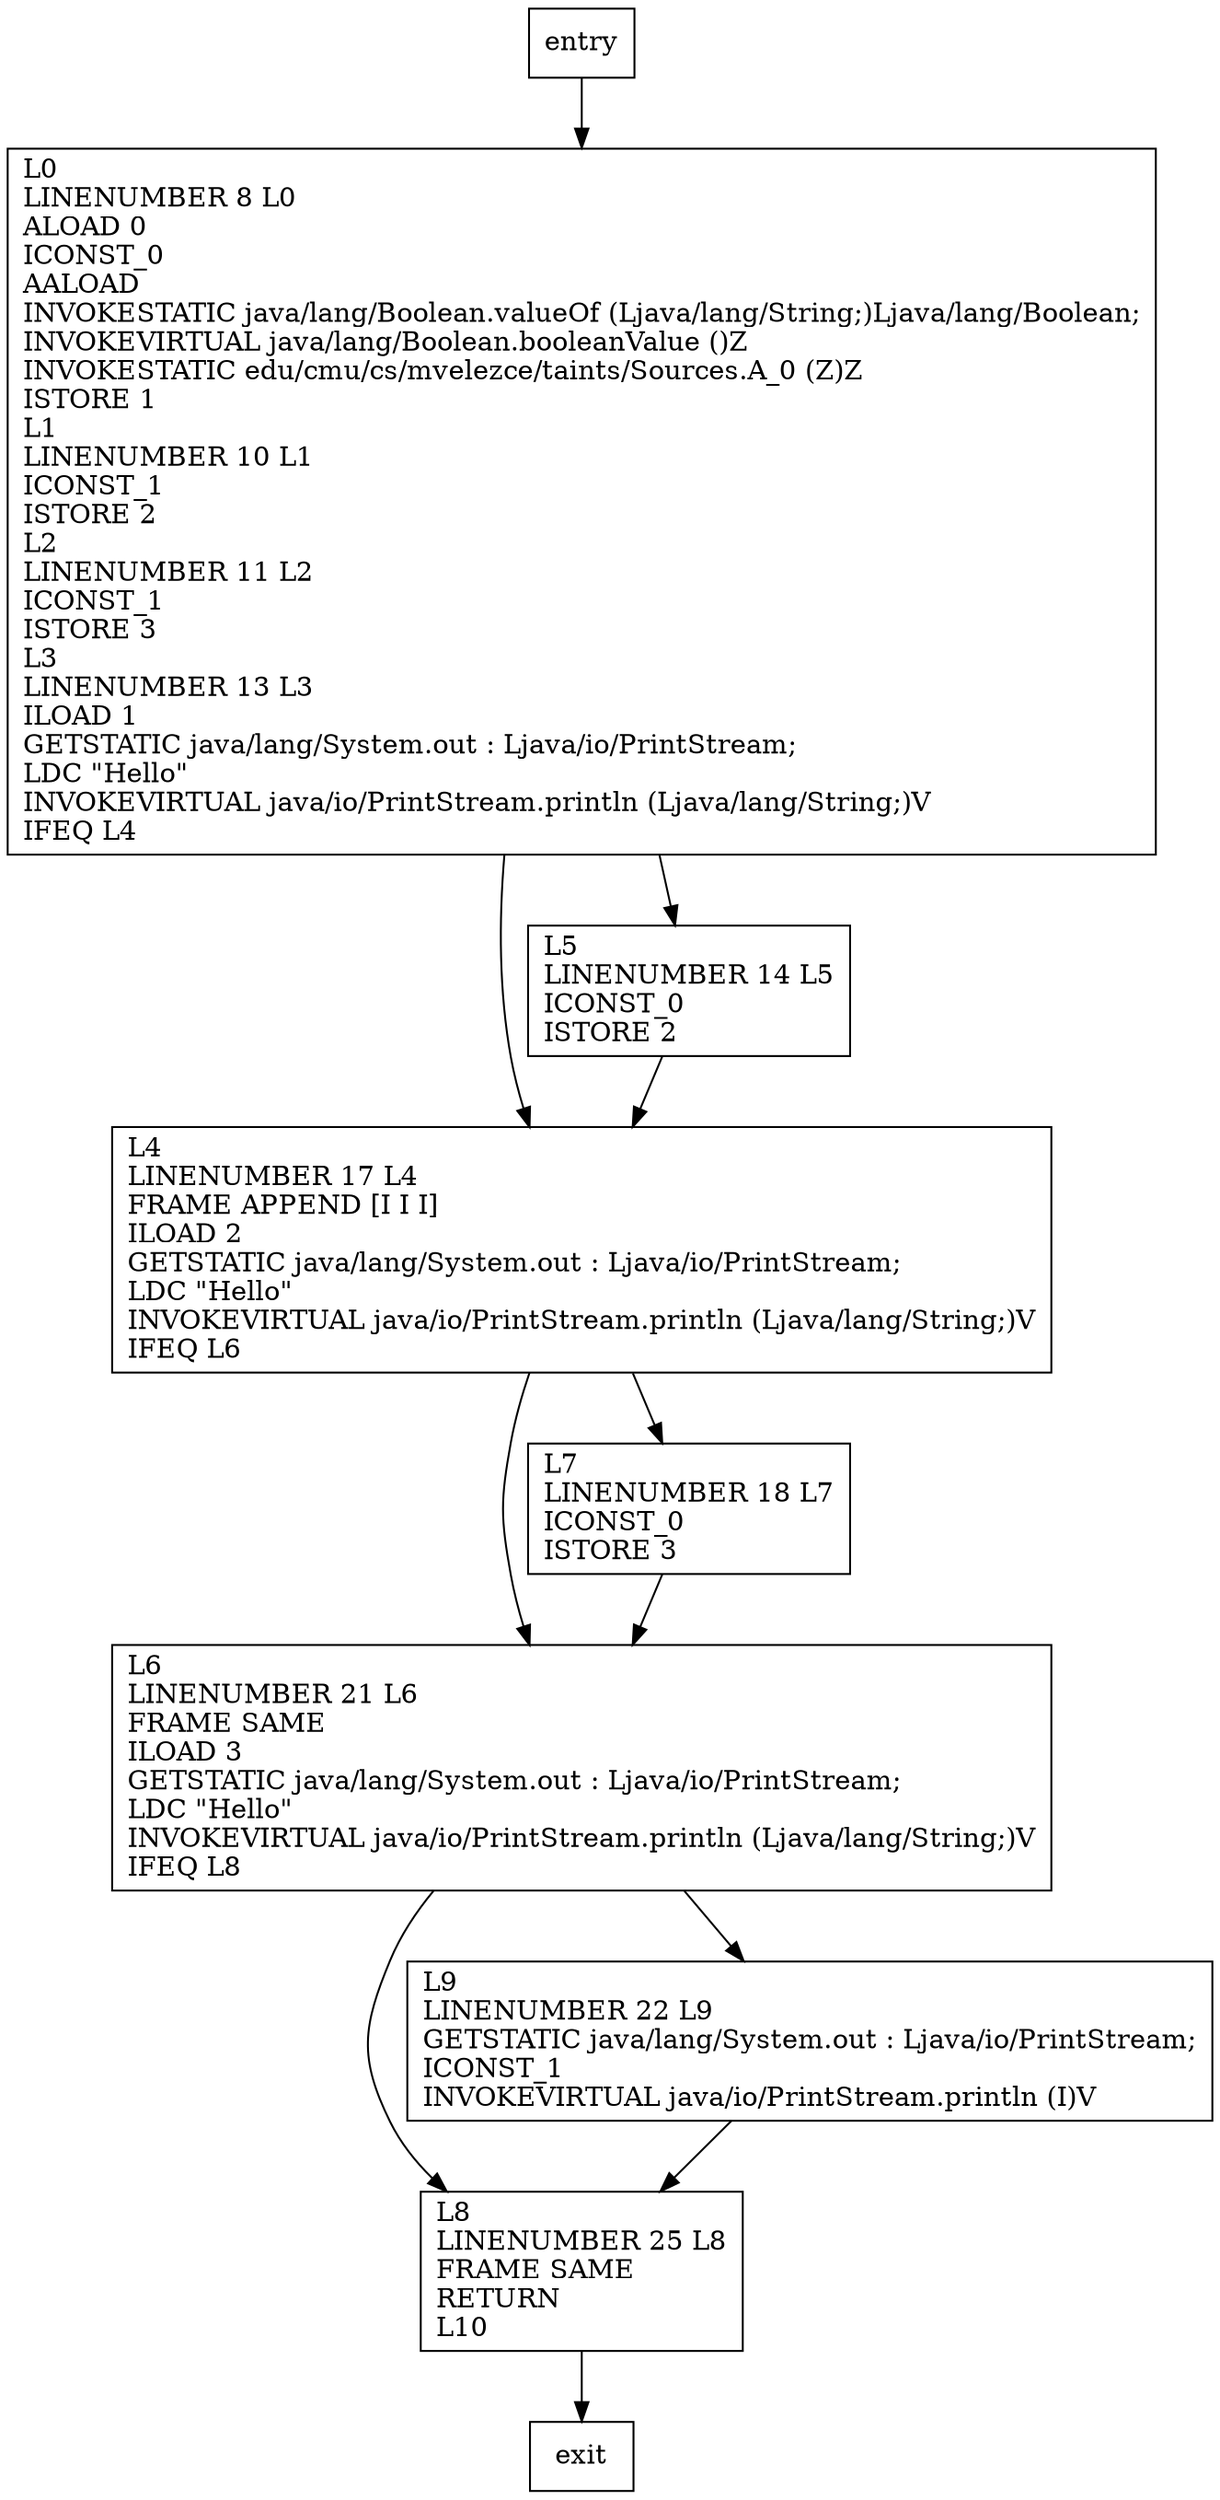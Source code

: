 digraph main {
node [shape=record];
1825071442 [label="L4\lLINENUMBER 17 L4\lFRAME APPEND [I I I]\lILOAD 2\lGETSTATIC java/lang/System.out : Ljava/io/PrintStream;\lLDC \"Hello\"\lINVOKEVIRTUAL java/io/PrintStream.println (Ljava/lang/String;)V\lIFEQ L6\l"];
1182492749 [label="L0\lLINENUMBER 8 L0\lALOAD 0\lICONST_0\lAALOAD\lINVOKESTATIC java/lang/Boolean.valueOf (Ljava/lang/String;)Ljava/lang/Boolean;\lINVOKEVIRTUAL java/lang/Boolean.booleanValue ()Z\lINVOKESTATIC edu/cmu/cs/mvelezce/taints/Sources.A_0 (Z)Z\lISTORE 1\lL1\lLINENUMBER 10 L1\lICONST_1\lISTORE 2\lL2\lLINENUMBER 11 L2\lICONST_1\lISTORE 3\lL3\lLINENUMBER 13 L3\lILOAD 1\lGETSTATIC java/lang/System.out : Ljava/io/PrintStream;\lLDC \"Hello\"\lINVOKEVIRTUAL java/io/PrintStream.println (Ljava/lang/String;)V\lIFEQ L4\l"];
2075074394 [label="L5\lLINENUMBER 14 L5\lICONST_0\lISTORE 2\l"];
2145921383 [label="L8\lLINENUMBER 25 L8\lFRAME SAME\lRETURN\lL10\l"];
2092870757 [label="L6\lLINENUMBER 21 L6\lFRAME SAME\lILOAD 3\lGETSTATIC java/lang/System.out : Ljava/io/PrintStream;\lLDC \"Hello\"\lINVOKEVIRTUAL java/io/PrintStream.println (Ljava/lang/String;)V\lIFEQ L8\l"];
1629133067 [label="L7\lLINENUMBER 18 L7\lICONST_0\lISTORE 3\l"];
1350894905 [label="L9\lLINENUMBER 22 L9\lGETSTATIC java/lang/System.out : Ljava/io/PrintStream;\lICONST_1\lINVOKEVIRTUAL java/io/PrintStream.println (I)V\l"];
entry;
exit;
1825071442 -> 2092870757;
1825071442 -> 1629133067;
entry -> 1182492749;
1182492749 -> 1825071442;
1182492749 -> 2075074394;
2075074394 -> 1825071442;
2145921383 -> exit;
2092870757 -> 2145921383;
2092870757 -> 1350894905;
1629133067 -> 2092870757;
1350894905 -> 2145921383;
}
